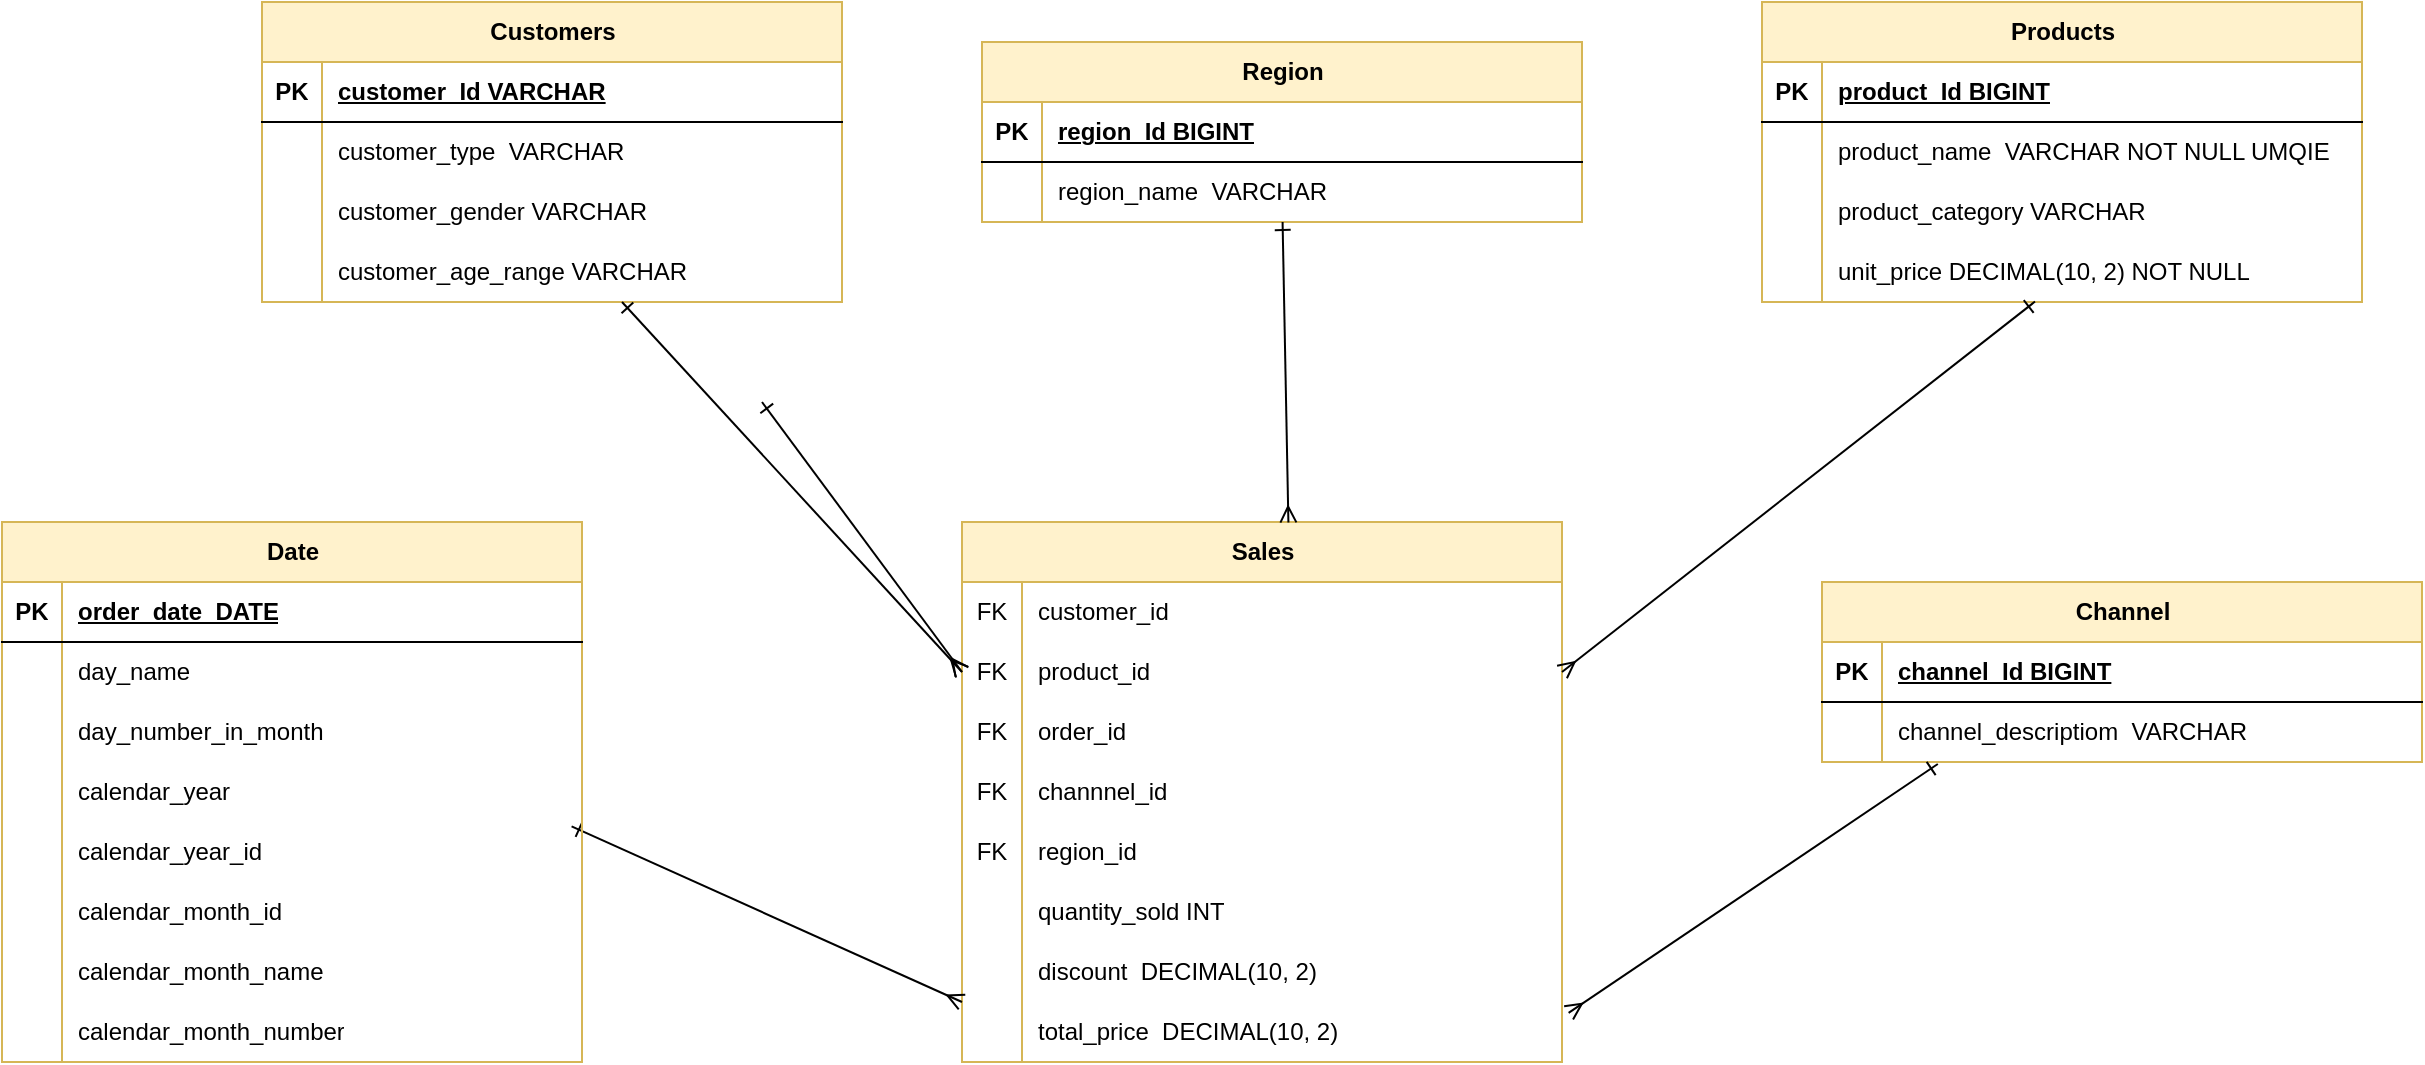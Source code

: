 <mxfile version="26.0.5">
  <diagram name="Page-1" id="jtWwxC6je7oOW2dL1e5N">
    <mxGraphModel dx="1562" dy="845" grid="1" gridSize="10" guides="1" tooltips="1" connect="1" arrows="1" fold="1" page="1" pageScale="1" pageWidth="3300" pageHeight="4681" math="0" shadow="0">
      <root>
        <mxCell id="0" />
        <mxCell id="1" parent="0" />
        <mxCell id="rc6oZTqQvMGZMKsZHJq4-1" value="Customers" style="shape=table;startSize=30;container=1;collapsible=1;childLayout=tableLayout;fixedRows=1;rowLines=0;fontStyle=1;align=center;resizeLast=1;html=1;fillColor=#fff2cc;strokeColor=#d6b656;" vertex="1" parent="1">
          <mxGeometry x="360" y="140" width="290" height="150" as="geometry" />
        </mxCell>
        <mxCell id="rc6oZTqQvMGZMKsZHJq4-2" value="" style="shape=tableRow;horizontal=0;startSize=0;swimlaneHead=0;swimlaneBody=0;fillColor=none;collapsible=0;dropTarget=0;points=[[0,0.5],[1,0.5]];portConstraint=eastwest;top=0;left=0;right=0;bottom=1;" vertex="1" parent="rc6oZTqQvMGZMKsZHJq4-1">
          <mxGeometry y="30" width="290" height="30" as="geometry" />
        </mxCell>
        <mxCell id="rc6oZTqQvMGZMKsZHJq4-3" value="PK" style="shape=partialRectangle;connectable=0;fillColor=none;top=0;left=0;bottom=0;right=0;fontStyle=1;overflow=hidden;whiteSpace=wrap;html=1;" vertex="1" parent="rc6oZTqQvMGZMKsZHJq4-2">
          <mxGeometry width="30" height="30" as="geometry">
            <mxRectangle width="30" height="30" as="alternateBounds" />
          </mxGeometry>
        </mxCell>
        <mxCell id="rc6oZTqQvMGZMKsZHJq4-4" value="customer_Id VARCHAR" style="shape=partialRectangle;connectable=0;fillColor=none;top=0;left=0;bottom=0;right=0;align=left;spacingLeft=6;fontStyle=5;overflow=hidden;whiteSpace=wrap;html=1;" vertex="1" parent="rc6oZTqQvMGZMKsZHJq4-2">
          <mxGeometry x="30" width="260" height="30" as="geometry">
            <mxRectangle width="260" height="30" as="alternateBounds" />
          </mxGeometry>
        </mxCell>
        <mxCell id="rc6oZTqQvMGZMKsZHJq4-5" value="" style="shape=tableRow;horizontal=0;startSize=0;swimlaneHead=0;swimlaneBody=0;fillColor=none;collapsible=0;dropTarget=0;points=[[0,0.5],[1,0.5]];portConstraint=eastwest;top=0;left=0;right=0;bottom=0;" vertex="1" parent="rc6oZTqQvMGZMKsZHJq4-1">
          <mxGeometry y="60" width="290" height="30" as="geometry" />
        </mxCell>
        <mxCell id="rc6oZTqQvMGZMKsZHJq4-6" value="" style="shape=partialRectangle;connectable=0;fillColor=none;top=0;left=0;bottom=0;right=0;editable=1;overflow=hidden;whiteSpace=wrap;html=1;" vertex="1" parent="rc6oZTqQvMGZMKsZHJq4-5">
          <mxGeometry width="30" height="30" as="geometry">
            <mxRectangle width="30" height="30" as="alternateBounds" />
          </mxGeometry>
        </mxCell>
        <mxCell id="rc6oZTqQvMGZMKsZHJq4-7" value="customer_type&amp;nbsp; VARCHAR" style="shape=partialRectangle;connectable=0;fillColor=none;top=0;left=0;bottom=0;right=0;align=left;spacingLeft=6;overflow=hidden;whiteSpace=wrap;html=1;" vertex="1" parent="rc6oZTqQvMGZMKsZHJq4-5">
          <mxGeometry x="30" width="260" height="30" as="geometry">
            <mxRectangle width="260" height="30" as="alternateBounds" />
          </mxGeometry>
        </mxCell>
        <mxCell id="rc6oZTqQvMGZMKsZHJq4-8" value="" style="shape=tableRow;horizontal=0;startSize=0;swimlaneHead=0;swimlaneBody=0;fillColor=none;collapsible=0;dropTarget=0;points=[[0,0.5],[1,0.5]];portConstraint=eastwest;top=0;left=0;right=0;bottom=0;" vertex="1" parent="rc6oZTqQvMGZMKsZHJq4-1">
          <mxGeometry y="90" width="290" height="30" as="geometry" />
        </mxCell>
        <mxCell id="rc6oZTqQvMGZMKsZHJq4-9" value="" style="shape=partialRectangle;connectable=0;fillColor=none;top=0;left=0;bottom=0;right=0;editable=1;overflow=hidden;whiteSpace=wrap;html=1;" vertex="1" parent="rc6oZTqQvMGZMKsZHJq4-8">
          <mxGeometry width="30" height="30" as="geometry">
            <mxRectangle width="30" height="30" as="alternateBounds" />
          </mxGeometry>
        </mxCell>
        <mxCell id="rc6oZTqQvMGZMKsZHJq4-10" value="customer_gender VARCHAR&amp;nbsp;" style="shape=partialRectangle;connectable=0;fillColor=none;top=0;left=0;bottom=0;right=0;align=left;spacingLeft=6;overflow=hidden;whiteSpace=wrap;html=1;" vertex="1" parent="rc6oZTqQvMGZMKsZHJq4-8">
          <mxGeometry x="30" width="260" height="30" as="geometry">
            <mxRectangle width="260" height="30" as="alternateBounds" />
          </mxGeometry>
        </mxCell>
        <mxCell id="rc6oZTqQvMGZMKsZHJq4-11" value="" style="shape=tableRow;horizontal=0;startSize=0;swimlaneHead=0;swimlaneBody=0;fillColor=none;collapsible=0;dropTarget=0;points=[[0,0.5],[1,0.5]];portConstraint=eastwest;top=0;left=0;right=0;bottom=0;" vertex="1" parent="rc6oZTqQvMGZMKsZHJq4-1">
          <mxGeometry y="120" width="290" height="30" as="geometry" />
        </mxCell>
        <mxCell id="rc6oZTqQvMGZMKsZHJq4-12" value="" style="shape=partialRectangle;connectable=0;fillColor=none;top=0;left=0;bottom=0;right=0;editable=1;overflow=hidden;whiteSpace=wrap;html=1;" vertex="1" parent="rc6oZTqQvMGZMKsZHJq4-11">
          <mxGeometry width="30" height="30" as="geometry">
            <mxRectangle width="30" height="30" as="alternateBounds" />
          </mxGeometry>
        </mxCell>
        <mxCell id="rc6oZTqQvMGZMKsZHJq4-13" value="customer_age_range VARCHAR" style="shape=partialRectangle;connectable=0;fillColor=none;top=0;left=0;bottom=0;right=0;align=left;spacingLeft=6;overflow=hidden;whiteSpace=wrap;html=1;" vertex="1" parent="rc6oZTqQvMGZMKsZHJq4-11">
          <mxGeometry x="30" width="260" height="30" as="geometry">
            <mxRectangle width="260" height="30" as="alternateBounds" />
          </mxGeometry>
        </mxCell>
        <mxCell id="rc6oZTqQvMGZMKsZHJq4-14" value="Products" style="shape=table;startSize=30;container=1;collapsible=1;childLayout=tableLayout;fixedRows=1;rowLines=0;fontStyle=1;align=center;resizeLast=1;html=1;fillColor=#fff2cc;strokeColor=#d6b656;" vertex="1" parent="1">
          <mxGeometry x="1110" y="140" width="300" height="150" as="geometry" />
        </mxCell>
        <mxCell id="rc6oZTqQvMGZMKsZHJq4-15" value="" style="shape=tableRow;horizontal=0;startSize=0;swimlaneHead=0;swimlaneBody=0;fillColor=none;collapsible=0;dropTarget=0;points=[[0,0.5],[1,0.5]];portConstraint=eastwest;top=0;left=0;right=0;bottom=1;" vertex="1" parent="rc6oZTqQvMGZMKsZHJq4-14">
          <mxGeometry y="30" width="300" height="30" as="geometry" />
        </mxCell>
        <mxCell id="rc6oZTqQvMGZMKsZHJq4-16" value="PK" style="shape=partialRectangle;connectable=0;fillColor=none;top=0;left=0;bottom=0;right=0;fontStyle=1;overflow=hidden;whiteSpace=wrap;html=1;" vertex="1" parent="rc6oZTqQvMGZMKsZHJq4-15">
          <mxGeometry width="30" height="30" as="geometry">
            <mxRectangle width="30" height="30" as="alternateBounds" />
          </mxGeometry>
        </mxCell>
        <mxCell id="rc6oZTqQvMGZMKsZHJq4-17" value="product_Id BIGINT" style="shape=partialRectangle;connectable=0;fillColor=none;top=0;left=0;bottom=0;right=0;align=left;spacingLeft=6;fontStyle=5;overflow=hidden;whiteSpace=wrap;html=1;" vertex="1" parent="rc6oZTqQvMGZMKsZHJq4-15">
          <mxGeometry x="30" width="270" height="30" as="geometry">
            <mxRectangle width="270" height="30" as="alternateBounds" />
          </mxGeometry>
        </mxCell>
        <mxCell id="rc6oZTqQvMGZMKsZHJq4-18" value="" style="shape=tableRow;horizontal=0;startSize=0;swimlaneHead=0;swimlaneBody=0;fillColor=none;collapsible=0;dropTarget=0;points=[[0,0.5],[1,0.5]];portConstraint=eastwest;top=0;left=0;right=0;bottom=0;" vertex="1" parent="rc6oZTqQvMGZMKsZHJq4-14">
          <mxGeometry y="60" width="300" height="30" as="geometry" />
        </mxCell>
        <mxCell id="rc6oZTqQvMGZMKsZHJq4-19" value="" style="shape=partialRectangle;connectable=0;fillColor=none;top=0;left=0;bottom=0;right=0;editable=1;overflow=hidden;whiteSpace=wrap;html=1;" vertex="1" parent="rc6oZTqQvMGZMKsZHJq4-18">
          <mxGeometry width="30" height="30" as="geometry">
            <mxRectangle width="30" height="30" as="alternateBounds" />
          </mxGeometry>
        </mxCell>
        <mxCell id="rc6oZTqQvMGZMKsZHJq4-20" value="product_name&amp;nbsp; VARCHAR NOT NULL UMQIE" style="shape=partialRectangle;connectable=0;fillColor=none;top=0;left=0;bottom=0;right=0;align=left;spacingLeft=6;overflow=hidden;whiteSpace=wrap;html=1;" vertex="1" parent="rc6oZTqQvMGZMKsZHJq4-18">
          <mxGeometry x="30" width="270" height="30" as="geometry">
            <mxRectangle width="270" height="30" as="alternateBounds" />
          </mxGeometry>
        </mxCell>
        <mxCell id="rc6oZTqQvMGZMKsZHJq4-21" value="" style="shape=tableRow;horizontal=0;startSize=0;swimlaneHead=0;swimlaneBody=0;fillColor=none;collapsible=0;dropTarget=0;points=[[0,0.5],[1,0.5]];portConstraint=eastwest;top=0;left=0;right=0;bottom=0;" vertex="1" parent="rc6oZTqQvMGZMKsZHJq4-14">
          <mxGeometry y="90" width="300" height="30" as="geometry" />
        </mxCell>
        <mxCell id="rc6oZTqQvMGZMKsZHJq4-22" value="" style="shape=partialRectangle;connectable=0;fillColor=none;top=0;left=0;bottom=0;right=0;editable=1;overflow=hidden;whiteSpace=wrap;html=1;" vertex="1" parent="rc6oZTqQvMGZMKsZHJq4-21">
          <mxGeometry width="30" height="30" as="geometry">
            <mxRectangle width="30" height="30" as="alternateBounds" />
          </mxGeometry>
        </mxCell>
        <mxCell id="rc6oZTqQvMGZMKsZHJq4-23" value="product_category VARCHAR&amp;nbsp;" style="shape=partialRectangle;connectable=0;fillColor=none;top=0;left=0;bottom=0;right=0;align=left;spacingLeft=6;overflow=hidden;whiteSpace=wrap;html=1;" vertex="1" parent="rc6oZTqQvMGZMKsZHJq4-21">
          <mxGeometry x="30" width="270" height="30" as="geometry">
            <mxRectangle width="270" height="30" as="alternateBounds" />
          </mxGeometry>
        </mxCell>
        <mxCell id="rc6oZTqQvMGZMKsZHJq4-24" value="" style="shape=tableRow;horizontal=0;startSize=0;swimlaneHead=0;swimlaneBody=0;fillColor=none;collapsible=0;dropTarget=0;points=[[0,0.5],[1,0.5]];portConstraint=eastwest;top=0;left=0;right=0;bottom=0;" vertex="1" parent="rc6oZTqQvMGZMKsZHJq4-14">
          <mxGeometry y="120" width="300" height="30" as="geometry" />
        </mxCell>
        <mxCell id="rc6oZTqQvMGZMKsZHJq4-25" value="" style="shape=partialRectangle;connectable=0;fillColor=none;top=0;left=0;bottom=0;right=0;editable=1;overflow=hidden;whiteSpace=wrap;html=1;" vertex="1" parent="rc6oZTqQvMGZMKsZHJq4-24">
          <mxGeometry width="30" height="30" as="geometry">
            <mxRectangle width="30" height="30" as="alternateBounds" />
          </mxGeometry>
        </mxCell>
        <mxCell id="rc6oZTqQvMGZMKsZHJq4-26" value="unit_price &lt;span class=&quot;hljs-type&quot;&gt;DECIMAL&lt;/span&gt;(&lt;span class=&quot;hljs-number&quot;&gt;10&lt;/span&gt;, &lt;span class=&quot;hljs-number&quot;&gt;2&lt;/span&gt;) NOT NULL&amp;nbsp;" style="shape=partialRectangle;connectable=0;fillColor=none;top=0;left=0;bottom=0;right=0;align=left;spacingLeft=6;overflow=hidden;whiteSpace=wrap;html=1;" vertex="1" parent="rc6oZTqQvMGZMKsZHJq4-24">
          <mxGeometry x="30" width="270" height="30" as="geometry">
            <mxRectangle width="270" height="30" as="alternateBounds" />
          </mxGeometry>
        </mxCell>
        <mxCell id="rc6oZTqQvMGZMKsZHJq4-40" value="Sales" style="shape=table;startSize=30;container=1;collapsible=1;childLayout=tableLayout;fixedRows=1;rowLines=0;fontStyle=1;align=center;resizeLast=1;html=1;fillColor=#fff2cc;strokeColor=#d6b656;" vertex="1" parent="1">
          <mxGeometry x="710" y="400" width="300" height="270" as="geometry" />
        </mxCell>
        <mxCell id="rc6oZTqQvMGZMKsZHJq4-44" value="" style="shape=tableRow;horizontal=0;startSize=0;swimlaneHead=0;swimlaneBody=0;fillColor=none;collapsible=0;dropTarget=0;points=[[0,0.5],[1,0.5]];portConstraint=eastwest;top=0;left=0;right=0;bottom=0;" vertex="1" parent="rc6oZTqQvMGZMKsZHJq4-40">
          <mxGeometry y="30" width="300" height="30" as="geometry" />
        </mxCell>
        <mxCell id="rc6oZTqQvMGZMKsZHJq4-45" value="FK" style="shape=partialRectangle;connectable=0;fillColor=none;top=0;left=0;bottom=0;right=0;editable=1;overflow=hidden;whiteSpace=wrap;html=1;" vertex="1" parent="rc6oZTqQvMGZMKsZHJq4-44">
          <mxGeometry width="30" height="30" as="geometry">
            <mxRectangle width="30" height="30" as="alternateBounds" />
          </mxGeometry>
        </mxCell>
        <mxCell id="rc6oZTqQvMGZMKsZHJq4-46" value="customer_id" style="shape=partialRectangle;connectable=0;fillColor=none;top=0;left=0;bottom=0;right=0;align=left;spacingLeft=6;overflow=hidden;whiteSpace=wrap;html=1;" vertex="1" parent="rc6oZTqQvMGZMKsZHJq4-44">
          <mxGeometry x="30" width="270" height="30" as="geometry">
            <mxRectangle width="270" height="30" as="alternateBounds" />
          </mxGeometry>
        </mxCell>
        <mxCell id="rc6oZTqQvMGZMKsZHJq4-47" value="" style="shape=tableRow;horizontal=0;startSize=0;swimlaneHead=0;swimlaneBody=0;fillColor=none;collapsible=0;dropTarget=0;points=[[0,0.5],[1,0.5]];portConstraint=eastwest;top=0;left=0;right=0;bottom=0;" vertex="1" parent="rc6oZTqQvMGZMKsZHJq4-40">
          <mxGeometry y="60" width="300" height="30" as="geometry" />
        </mxCell>
        <mxCell id="rc6oZTqQvMGZMKsZHJq4-48" value="FK" style="shape=partialRectangle;connectable=0;fillColor=none;top=0;left=0;bottom=0;right=0;editable=1;overflow=hidden;whiteSpace=wrap;html=1;" vertex="1" parent="rc6oZTqQvMGZMKsZHJq4-47">
          <mxGeometry width="30" height="30" as="geometry">
            <mxRectangle width="30" height="30" as="alternateBounds" />
          </mxGeometry>
        </mxCell>
        <mxCell id="rc6oZTqQvMGZMKsZHJq4-49" value="product_id&amp;nbsp;" style="shape=partialRectangle;connectable=0;fillColor=none;top=0;left=0;bottom=0;right=0;align=left;spacingLeft=6;overflow=hidden;whiteSpace=wrap;html=1;" vertex="1" parent="rc6oZTqQvMGZMKsZHJq4-47">
          <mxGeometry x="30" width="270" height="30" as="geometry">
            <mxRectangle width="270" height="30" as="alternateBounds" />
          </mxGeometry>
        </mxCell>
        <mxCell id="rc6oZTqQvMGZMKsZHJq4-50" value="" style="shape=tableRow;horizontal=0;startSize=0;swimlaneHead=0;swimlaneBody=0;fillColor=none;collapsible=0;dropTarget=0;points=[[0,0.5],[1,0.5]];portConstraint=eastwest;top=0;left=0;right=0;bottom=0;" vertex="1" parent="rc6oZTqQvMGZMKsZHJq4-40">
          <mxGeometry y="90" width="300" height="30" as="geometry" />
        </mxCell>
        <mxCell id="rc6oZTqQvMGZMKsZHJq4-51" value="FK" style="shape=partialRectangle;connectable=0;fillColor=none;top=0;left=0;bottom=0;right=0;editable=1;overflow=hidden;whiteSpace=wrap;html=1;" vertex="1" parent="rc6oZTqQvMGZMKsZHJq4-50">
          <mxGeometry width="30" height="30" as="geometry">
            <mxRectangle width="30" height="30" as="alternateBounds" />
          </mxGeometry>
        </mxCell>
        <mxCell id="rc6oZTqQvMGZMKsZHJq4-52" value="order_id" style="shape=partialRectangle;connectable=0;fillColor=none;top=0;left=0;bottom=0;right=0;align=left;spacingLeft=6;overflow=hidden;whiteSpace=wrap;html=1;" vertex="1" parent="rc6oZTqQvMGZMKsZHJq4-50">
          <mxGeometry x="30" width="270" height="30" as="geometry">
            <mxRectangle width="270" height="30" as="alternateBounds" />
          </mxGeometry>
        </mxCell>
        <mxCell id="rc6oZTqQvMGZMKsZHJq4-81" style="shape=tableRow;horizontal=0;startSize=0;swimlaneHead=0;swimlaneBody=0;fillColor=none;collapsible=0;dropTarget=0;points=[[0,0.5],[1,0.5]];portConstraint=eastwest;top=0;left=0;right=0;bottom=0;" vertex="1" parent="rc6oZTqQvMGZMKsZHJq4-40">
          <mxGeometry y="120" width="300" height="30" as="geometry" />
        </mxCell>
        <mxCell id="rc6oZTqQvMGZMKsZHJq4-82" value="FK" style="shape=partialRectangle;connectable=0;fillColor=none;top=0;left=0;bottom=0;right=0;editable=1;overflow=hidden;whiteSpace=wrap;html=1;" vertex="1" parent="rc6oZTqQvMGZMKsZHJq4-81">
          <mxGeometry width="30" height="30" as="geometry">
            <mxRectangle width="30" height="30" as="alternateBounds" />
          </mxGeometry>
        </mxCell>
        <mxCell id="rc6oZTqQvMGZMKsZHJq4-83" value="channnel_id&amp;nbsp;" style="shape=partialRectangle;connectable=0;fillColor=none;top=0;left=0;bottom=0;right=0;align=left;spacingLeft=6;overflow=hidden;whiteSpace=wrap;html=1;" vertex="1" parent="rc6oZTqQvMGZMKsZHJq4-81">
          <mxGeometry x="30" width="270" height="30" as="geometry">
            <mxRectangle width="270" height="30" as="alternateBounds" />
          </mxGeometry>
        </mxCell>
        <mxCell id="rc6oZTqQvMGZMKsZHJq4-155" style="shape=tableRow;horizontal=0;startSize=0;swimlaneHead=0;swimlaneBody=0;fillColor=none;collapsible=0;dropTarget=0;points=[[0,0.5],[1,0.5]];portConstraint=eastwest;top=0;left=0;right=0;bottom=0;" vertex="1" parent="rc6oZTqQvMGZMKsZHJq4-40">
          <mxGeometry y="150" width="300" height="30" as="geometry" />
        </mxCell>
        <mxCell id="rc6oZTqQvMGZMKsZHJq4-156" value="FK" style="shape=partialRectangle;connectable=0;fillColor=none;top=0;left=0;bottom=0;right=0;editable=1;overflow=hidden;whiteSpace=wrap;html=1;" vertex="1" parent="rc6oZTqQvMGZMKsZHJq4-155">
          <mxGeometry width="30" height="30" as="geometry">
            <mxRectangle width="30" height="30" as="alternateBounds" />
          </mxGeometry>
        </mxCell>
        <mxCell id="rc6oZTqQvMGZMKsZHJq4-157" value="region_id" style="shape=partialRectangle;connectable=0;fillColor=none;top=0;left=0;bottom=0;right=0;align=left;spacingLeft=6;overflow=hidden;whiteSpace=wrap;html=1;" vertex="1" parent="rc6oZTqQvMGZMKsZHJq4-155">
          <mxGeometry x="30" width="270" height="30" as="geometry">
            <mxRectangle width="270" height="30" as="alternateBounds" />
          </mxGeometry>
        </mxCell>
        <mxCell id="rc6oZTqQvMGZMKsZHJq4-97" style="shape=tableRow;horizontal=0;startSize=0;swimlaneHead=0;swimlaneBody=0;fillColor=none;collapsible=0;dropTarget=0;points=[[0,0.5],[1,0.5]];portConstraint=eastwest;top=0;left=0;right=0;bottom=0;" vertex="1" parent="rc6oZTqQvMGZMKsZHJq4-40">
          <mxGeometry y="180" width="300" height="30" as="geometry" />
        </mxCell>
        <mxCell id="rc6oZTqQvMGZMKsZHJq4-98" style="shape=partialRectangle;connectable=0;fillColor=none;top=0;left=0;bottom=0;right=0;editable=1;overflow=hidden;whiteSpace=wrap;html=1;" vertex="1" parent="rc6oZTqQvMGZMKsZHJq4-97">
          <mxGeometry width="30" height="30" as="geometry">
            <mxRectangle width="30" height="30" as="alternateBounds" />
          </mxGeometry>
        </mxCell>
        <mxCell id="rc6oZTqQvMGZMKsZHJq4-99" value="quantity_sold INT" style="shape=partialRectangle;connectable=0;fillColor=none;top=0;left=0;bottom=0;right=0;align=left;spacingLeft=6;overflow=hidden;whiteSpace=wrap;html=1;" vertex="1" parent="rc6oZTqQvMGZMKsZHJq4-97">
          <mxGeometry x="30" width="270" height="30" as="geometry">
            <mxRectangle width="270" height="30" as="alternateBounds" />
          </mxGeometry>
        </mxCell>
        <mxCell id="rc6oZTqQvMGZMKsZHJq4-56" style="shape=tableRow;horizontal=0;startSize=0;swimlaneHead=0;swimlaneBody=0;fillColor=none;collapsible=0;dropTarget=0;points=[[0,0.5],[1,0.5]];portConstraint=eastwest;top=0;left=0;right=0;bottom=0;" vertex="1" parent="rc6oZTqQvMGZMKsZHJq4-40">
          <mxGeometry y="210" width="300" height="30" as="geometry" />
        </mxCell>
        <mxCell id="rc6oZTqQvMGZMKsZHJq4-57" style="shape=partialRectangle;connectable=0;fillColor=none;top=0;left=0;bottom=0;right=0;editable=1;overflow=hidden;whiteSpace=wrap;html=1;" vertex="1" parent="rc6oZTqQvMGZMKsZHJq4-56">
          <mxGeometry width="30" height="30" as="geometry">
            <mxRectangle width="30" height="30" as="alternateBounds" />
          </mxGeometry>
        </mxCell>
        <mxCell id="rc6oZTqQvMGZMKsZHJq4-58" value="discount&amp;nbsp;&amp;nbsp;&lt;span class=&quot;hljs-type&quot;&gt;DECIMAL&lt;/span&gt;(&lt;span class=&quot;hljs-number&quot;&gt;10&lt;/span&gt;,&amp;nbsp;&lt;span class=&quot;hljs-number&quot;&gt;2&lt;/span&gt;)" style="shape=partialRectangle;connectable=0;fillColor=none;top=0;left=0;bottom=0;right=0;align=left;spacingLeft=6;overflow=hidden;whiteSpace=wrap;html=1;" vertex="1" parent="rc6oZTqQvMGZMKsZHJq4-56">
          <mxGeometry x="30" width="270" height="30" as="geometry">
            <mxRectangle width="270" height="30" as="alternateBounds" />
          </mxGeometry>
        </mxCell>
        <mxCell id="rc6oZTqQvMGZMKsZHJq4-59" style="shape=tableRow;horizontal=0;startSize=0;swimlaneHead=0;swimlaneBody=0;fillColor=none;collapsible=0;dropTarget=0;points=[[0,0.5],[1,0.5]];portConstraint=eastwest;top=0;left=0;right=0;bottom=0;" vertex="1" parent="rc6oZTqQvMGZMKsZHJq4-40">
          <mxGeometry y="240" width="300" height="30" as="geometry" />
        </mxCell>
        <mxCell id="rc6oZTqQvMGZMKsZHJq4-60" style="shape=partialRectangle;connectable=0;fillColor=none;top=0;left=0;bottom=0;right=0;editable=1;overflow=hidden;whiteSpace=wrap;html=1;" vertex="1" parent="rc6oZTqQvMGZMKsZHJq4-59">
          <mxGeometry width="30" height="30" as="geometry">
            <mxRectangle width="30" height="30" as="alternateBounds" />
          </mxGeometry>
        </mxCell>
        <mxCell id="rc6oZTqQvMGZMKsZHJq4-61" value="total_price&amp;nbsp;&amp;nbsp;&lt;span class=&quot;hljs-type&quot;&gt;DECIMAL&lt;/span&gt;(&lt;span class=&quot;hljs-number&quot;&gt;10&lt;/span&gt;,&amp;nbsp;&lt;span class=&quot;hljs-number&quot;&gt;2&lt;/span&gt;)" style="shape=partialRectangle;connectable=0;fillColor=none;top=0;left=0;bottom=0;right=0;align=left;spacingLeft=6;overflow=hidden;whiteSpace=wrap;html=1;" vertex="1" parent="rc6oZTqQvMGZMKsZHJq4-59">
          <mxGeometry x="30" width="270" height="30" as="geometry">
            <mxRectangle width="270" height="30" as="alternateBounds" />
          </mxGeometry>
        </mxCell>
        <mxCell id="rc6oZTqQvMGZMKsZHJq4-62" value="Channel" style="shape=table;startSize=30;container=1;collapsible=1;childLayout=tableLayout;fixedRows=1;rowLines=0;fontStyle=1;align=center;resizeLast=1;html=1;fillColor=#fff2cc;strokeColor=#d6b656;" vertex="1" parent="1">
          <mxGeometry x="1140" y="430" width="300" height="90" as="geometry" />
        </mxCell>
        <mxCell id="rc6oZTqQvMGZMKsZHJq4-63" value="" style="shape=tableRow;horizontal=0;startSize=0;swimlaneHead=0;swimlaneBody=0;fillColor=none;collapsible=0;dropTarget=0;points=[[0,0.5],[1,0.5]];portConstraint=eastwest;top=0;left=0;right=0;bottom=1;" vertex="1" parent="rc6oZTqQvMGZMKsZHJq4-62">
          <mxGeometry y="30" width="300" height="30" as="geometry" />
        </mxCell>
        <mxCell id="rc6oZTqQvMGZMKsZHJq4-64" value="PK" style="shape=partialRectangle;connectable=0;fillColor=none;top=0;left=0;bottom=0;right=0;fontStyle=1;overflow=hidden;whiteSpace=wrap;html=1;" vertex="1" parent="rc6oZTqQvMGZMKsZHJq4-63">
          <mxGeometry width="30" height="30" as="geometry">
            <mxRectangle width="30" height="30" as="alternateBounds" />
          </mxGeometry>
        </mxCell>
        <mxCell id="rc6oZTqQvMGZMKsZHJq4-65" value="channel_Id BIGINT" style="shape=partialRectangle;connectable=0;fillColor=none;top=0;left=0;bottom=0;right=0;align=left;spacingLeft=6;fontStyle=5;overflow=hidden;whiteSpace=wrap;html=1;" vertex="1" parent="rc6oZTqQvMGZMKsZHJq4-63">
          <mxGeometry x="30" width="270" height="30" as="geometry">
            <mxRectangle width="270" height="30" as="alternateBounds" />
          </mxGeometry>
        </mxCell>
        <mxCell id="rc6oZTqQvMGZMKsZHJq4-66" value="" style="shape=tableRow;horizontal=0;startSize=0;swimlaneHead=0;swimlaneBody=0;fillColor=none;collapsible=0;dropTarget=0;points=[[0,0.5],[1,0.5]];portConstraint=eastwest;top=0;left=0;right=0;bottom=0;" vertex="1" parent="rc6oZTqQvMGZMKsZHJq4-62">
          <mxGeometry y="60" width="300" height="30" as="geometry" />
        </mxCell>
        <mxCell id="rc6oZTqQvMGZMKsZHJq4-67" value="" style="shape=partialRectangle;connectable=0;fillColor=none;top=0;left=0;bottom=0;right=0;editable=1;overflow=hidden;whiteSpace=wrap;html=1;" vertex="1" parent="rc6oZTqQvMGZMKsZHJq4-66">
          <mxGeometry width="30" height="30" as="geometry">
            <mxRectangle width="30" height="30" as="alternateBounds" />
          </mxGeometry>
        </mxCell>
        <mxCell id="rc6oZTqQvMGZMKsZHJq4-68" value="channel_descriptiom&amp;nbsp; VARCHAR" style="shape=partialRectangle;connectable=0;fillColor=none;top=0;left=0;bottom=0;right=0;align=left;spacingLeft=6;overflow=hidden;whiteSpace=wrap;html=1;" vertex="1" parent="rc6oZTqQvMGZMKsZHJq4-66">
          <mxGeometry x="30" width="270" height="30" as="geometry">
            <mxRectangle width="270" height="30" as="alternateBounds" />
          </mxGeometry>
        </mxCell>
        <mxCell id="rc6oZTqQvMGZMKsZHJq4-101" value="" style="endArrow=ERone;startArrow=ERmany;html=1;rounded=0;exitX=0;exitY=0.5;exitDx=0;exitDy=0;endFill=0;startFill=0;entryX=0.52;entryY=1.1;entryDx=0;entryDy=0;entryPerimeter=0;" edge="1" parent="1" source="rc6oZTqQvMGZMKsZHJq4-47" target="rc6oZTqQvMGZMKsZHJq4-137">
          <mxGeometry width="50" height="50" relative="1" as="geometry">
            <mxPoint x="770" y="560" as="sourcePoint" />
            <mxPoint x="610" y="340" as="targetPoint" />
            <Array as="points" />
          </mxGeometry>
        </mxCell>
        <mxCell id="rc6oZTqQvMGZMKsZHJq4-102" value="" style="endArrow=ERone;startArrow=ERmany;html=1;rounded=0;exitX=1;exitY=0.5;exitDx=0;exitDy=0;endFill=0;startFill=0;entryX=0.455;entryY=0.993;entryDx=0;entryDy=0;entryPerimeter=0;" edge="1" parent="1" source="rc6oZTqQvMGZMKsZHJq4-47" target="rc6oZTqQvMGZMKsZHJq4-24">
          <mxGeometry width="50" height="50" relative="1" as="geometry">
            <mxPoint x="1001" y="321" as="sourcePoint" />
            <mxPoint x="840" y="200" as="targetPoint" />
            <Array as="points" />
          </mxGeometry>
        </mxCell>
        <mxCell id="rc6oZTqQvMGZMKsZHJq4-103" value="" style="endArrow=ERone;startArrow=ERmany;html=1;rounded=0;exitX=1.011;exitY=0.18;exitDx=0;exitDy=0;endFill=0;startFill=0;entryX=0.193;entryY=1.033;entryDx=0;entryDy=0;entryPerimeter=0;exitPerimeter=0;" edge="1" parent="1" source="rc6oZTqQvMGZMKsZHJq4-59" target="rc6oZTqQvMGZMKsZHJq4-66">
          <mxGeometry width="50" height="50" relative="1" as="geometry">
            <mxPoint x="1010" y="605" as="sourcePoint" />
            <mxPoint x="1197" y="480" as="targetPoint" />
            <Array as="points" />
          </mxGeometry>
        </mxCell>
        <mxCell id="rc6oZTqQvMGZMKsZHJq4-104" value="" style="endArrow=ERone;startArrow=ERmany;html=1;rounded=0;exitX=0;exitY=0;exitDx=0;exitDy=0;endFill=0;startFill=0;exitPerimeter=0;entryX=0.716;entryY=1.073;entryDx=0;entryDy=0;entryPerimeter=0;" edge="1" parent="1" source="rc6oZTqQvMGZMKsZHJq4-59">
          <mxGeometry width="50" height="50" relative="1" as="geometry">
            <mxPoint x="484" y="692" as="sourcePoint" />
            <mxPoint x="514.8" y="552.19" as="targetPoint" />
            <Array as="points" />
          </mxGeometry>
        </mxCell>
        <mxCell id="rc6oZTqQvMGZMKsZHJq4-105" value="Date" style="shape=table;startSize=30;container=1;collapsible=1;childLayout=tableLayout;fixedRows=1;rowLines=0;fontStyle=1;align=center;resizeLast=1;html=1;fillColor=#fff2cc;strokeColor=#d6b656;" vertex="1" parent="1">
          <mxGeometry x="230" y="400" width="290" height="270" as="geometry" />
        </mxCell>
        <mxCell id="rc6oZTqQvMGZMKsZHJq4-106" value="" style="shape=tableRow;horizontal=0;startSize=0;swimlaneHead=0;swimlaneBody=0;fillColor=none;collapsible=0;dropTarget=0;points=[[0,0.5],[1,0.5]];portConstraint=eastwest;top=0;left=0;right=0;bottom=1;" vertex="1" parent="rc6oZTqQvMGZMKsZHJq4-105">
          <mxGeometry y="30" width="290" height="30" as="geometry" />
        </mxCell>
        <mxCell id="rc6oZTqQvMGZMKsZHJq4-107" value="PK" style="shape=partialRectangle;connectable=0;fillColor=none;top=0;left=0;bottom=0;right=0;fontStyle=1;overflow=hidden;whiteSpace=wrap;html=1;" vertex="1" parent="rc6oZTqQvMGZMKsZHJq4-106">
          <mxGeometry width="30" height="30" as="geometry">
            <mxRectangle width="30" height="30" as="alternateBounds" />
          </mxGeometry>
        </mxCell>
        <mxCell id="rc6oZTqQvMGZMKsZHJq4-108" value="order_date&amp;nbsp; DATE" style="shape=partialRectangle;connectable=0;fillColor=none;top=0;left=0;bottom=0;right=0;align=left;spacingLeft=6;fontStyle=5;overflow=hidden;whiteSpace=wrap;html=1;" vertex="1" parent="rc6oZTqQvMGZMKsZHJq4-106">
          <mxGeometry x="30" width="260" height="30" as="geometry">
            <mxRectangle width="260" height="30" as="alternateBounds" />
          </mxGeometry>
        </mxCell>
        <mxCell id="rc6oZTqQvMGZMKsZHJq4-109" value="" style="shape=tableRow;horizontal=0;startSize=0;swimlaneHead=0;swimlaneBody=0;fillColor=none;collapsible=0;dropTarget=0;points=[[0,0.5],[1,0.5]];portConstraint=eastwest;top=0;left=0;right=0;bottom=0;" vertex="1" parent="rc6oZTqQvMGZMKsZHJq4-105">
          <mxGeometry y="60" width="290" height="30" as="geometry" />
        </mxCell>
        <mxCell id="rc6oZTqQvMGZMKsZHJq4-110" value="" style="shape=partialRectangle;connectable=0;fillColor=none;top=0;left=0;bottom=0;right=0;editable=1;overflow=hidden;whiteSpace=wrap;html=1;" vertex="1" parent="rc6oZTqQvMGZMKsZHJq4-109">
          <mxGeometry width="30" height="30" as="geometry">
            <mxRectangle width="30" height="30" as="alternateBounds" />
          </mxGeometry>
        </mxCell>
        <mxCell id="rc6oZTqQvMGZMKsZHJq4-111" value="day_name" style="shape=partialRectangle;connectable=0;fillColor=none;top=0;left=0;bottom=0;right=0;align=left;spacingLeft=6;overflow=hidden;whiteSpace=wrap;html=1;" vertex="1" parent="rc6oZTqQvMGZMKsZHJq4-109">
          <mxGeometry x="30" width="260" height="30" as="geometry">
            <mxRectangle width="260" height="30" as="alternateBounds" />
          </mxGeometry>
        </mxCell>
        <mxCell id="rc6oZTqQvMGZMKsZHJq4-112" value="" style="shape=tableRow;horizontal=0;startSize=0;swimlaneHead=0;swimlaneBody=0;fillColor=none;collapsible=0;dropTarget=0;points=[[0,0.5],[1,0.5]];portConstraint=eastwest;top=0;left=0;right=0;bottom=0;" vertex="1" parent="rc6oZTqQvMGZMKsZHJq4-105">
          <mxGeometry y="90" width="290" height="30" as="geometry" />
        </mxCell>
        <mxCell id="rc6oZTqQvMGZMKsZHJq4-113" value="" style="shape=partialRectangle;connectable=0;fillColor=none;top=0;left=0;bottom=0;right=0;editable=1;overflow=hidden;whiteSpace=wrap;html=1;" vertex="1" parent="rc6oZTqQvMGZMKsZHJq4-112">
          <mxGeometry width="30" height="30" as="geometry">
            <mxRectangle width="30" height="30" as="alternateBounds" />
          </mxGeometry>
        </mxCell>
        <mxCell id="rc6oZTqQvMGZMKsZHJq4-114" value="day_number_in_month" style="shape=partialRectangle;connectable=0;fillColor=none;top=0;left=0;bottom=0;right=0;align=left;spacingLeft=6;overflow=hidden;whiteSpace=wrap;html=1;" vertex="1" parent="rc6oZTqQvMGZMKsZHJq4-112">
          <mxGeometry x="30" width="260" height="30" as="geometry">
            <mxRectangle width="260" height="30" as="alternateBounds" />
          </mxGeometry>
        </mxCell>
        <mxCell id="rc6oZTqQvMGZMKsZHJq4-115" value="" style="shape=tableRow;horizontal=0;startSize=0;swimlaneHead=0;swimlaneBody=0;fillColor=none;collapsible=0;dropTarget=0;points=[[0,0.5],[1,0.5]];portConstraint=eastwest;top=0;left=0;right=0;bottom=0;" vertex="1" parent="rc6oZTqQvMGZMKsZHJq4-105">
          <mxGeometry y="120" width="290" height="30" as="geometry" />
        </mxCell>
        <mxCell id="rc6oZTqQvMGZMKsZHJq4-116" value="" style="shape=partialRectangle;connectable=0;fillColor=none;top=0;left=0;bottom=0;right=0;editable=1;overflow=hidden;whiteSpace=wrap;html=1;" vertex="1" parent="rc6oZTqQvMGZMKsZHJq4-115">
          <mxGeometry width="30" height="30" as="geometry">
            <mxRectangle width="30" height="30" as="alternateBounds" />
          </mxGeometry>
        </mxCell>
        <mxCell id="rc6oZTqQvMGZMKsZHJq4-117" value="calendar_year" style="shape=partialRectangle;connectable=0;fillColor=none;top=0;left=0;bottom=0;right=0;align=left;spacingLeft=6;overflow=hidden;whiteSpace=wrap;html=1;" vertex="1" parent="rc6oZTqQvMGZMKsZHJq4-115">
          <mxGeometry x="30" width="260" height="30" as="geometry">
            <mxRectangle width="260" height="30" as="alternateBounds" />
          </mxGeometry>
        </mxCell>
        <mxCell id="rc6oZTqQvMGZMKsZHJq4-127" style="shape=tableRow;horizontal=0;startSize=0;swimlaneHead=0;swimlaneBody=0;fillColor=none;collapsible=0;dropTarget=0;points=[[0,0.5],[1,0.5]];portConstraint=eastwest;top=0;left=0;right=0;bottom=0;" vertex="1" parent="rc6oZTqQvMGZMKsZHJq4-105">
          <mxGeometry y="150" width="290" height="30" as="geometry" />
        </mxCell>
        <mxCell id="rc6oZTqQvMGZMKsZHJq4-128" style="shape=partialRectangle;connectable=0;fillColor=none;top=0;left=0;bottom=0;right=0;editable=1;overflow=hidden;whiteSpace=wrap;html=1;" vertex="1" parent="rc6oZTqQvMGZMKsZHJq4-127">
          <mxGeometry width="30" height="30" as="geometry">
            <mxRectangle width="30" height="30" as="alternateBounds" />
          </mxGeometry>
        </mxCell>
        <mxCell id="rc6oZTqQvMGZMKsZHJq4-129" value="calendar_year_id" style="shape=partialRectangle;connectable=0;fillColor=none;top=0;left=0;bottom=0;right=0;align=left;spacingLeft=6;overflow=hidden;whiteSpace=wrap;html=1;" vertex="1" parent="rc6oZTqQvMGZMKsZHJq4-127">
          <mxGeometry x="30" width="260" height="30" as="geometry">
            <mxRectangle width="260" height="30" as="alternateBounds" />
          </mxGeometry>
        </mxCell>
        <mxCell id="rc6oZTqQvMGZMKsZHJq4-118" style="shape=tableRow;horizontal=0;startSize=0;swimlaneHead=0;swimlaneBody=0;fillColor=none;collapsible=0;dropTarget=0;points=[[0,0.5],[1,0.5]];portConstraint=eastwest;top=0;left=0;right=0;bottom=0;" vertex="1" parent="rc6oZTqQvMGZMKsZHJq4-105">
          <mxGeometry y="180" width="290" height="30" as="geometry" />
        </mxCell>
        <mxCell id="rc6oZTqQvMGZMKsZHJq4-119" style="shape=partialRectangle;connectable=0;fillColor=none;top=0;left=0;bottom=0;right=0;editable=1;overflow=hidden;whiteSpace=wrap;html=1;" vertex="1" parent="rc6oZTqQvMGZMKsZHJq4-118">
          <mxGeometry width="30" height="30" as="geometry">
            <mxRectangle width="30" height="30" as="alternateBounds" />
          </mxGeometry>
        </mxCell>
        <mxCell id="rc6oZTqQvMGZMKsZHJq4-120" value="calendar_month_id" style="shape=partialRectangle;connectable=0;fillColor=none;top=0;left=0;bottom=0;right=0;align=left;spacingLeft=6;overflow=hidden;whiteSpace=wrap;html=1;" vertex="1" parent="rc6oZTqQvMGZMKsZHJq4-118">
          <mxGeometry x="30" width="260" height="30" as="geometry">
            <mxRectangle width="260" height="30" as="alternateBounds" />
          </mxGeometry>
        </mxCell>
        <mxCell id="rc6oZTqQvMGZMKsZHJq4-121" style="shape=tableRow;horizontal=0;startSize=0;swimlaneHead=0;swimlaneBody=0;fillColor=none;collapsible=0;dropTarget=0;points=[[0,0.5],[1,0.5]];portConstraint=eastwest;top=0;left=0;right=0;bottom=0;" vertex="1" parent="rc6oZTqQvMGZMKsZHJq4-105">
          <mxGeometry y="210" width="290" height="30" as="geometry" />
        </mxCell>
        <mxCell id="rc6oZTqQvMGZMKsZHJq4-122" style="shape=partialRectangle;connectable=0;fillColor=none;top=0;left=0;bottom=0;right=0;editable=1;overflow=hidden;whiteSpace=wrap;html=1;" vertex="1" parent="rc6oZTqQvMGZMKsZHJq4-121">
          <mxGeometry width="30" height="30" as="geometry">
            <mxRectangle width="30" height="30" as="alternateBounds" />
          </mxGeometry>
        </mxCell>
        <mxCell id="rc6oZTqQvMGZMKsZHJq4-123" value="calendar_month_name" style="shape=partialRectangle;connectable=0;fillColor=none;top=0;left=0;bottom=0;right=0;align=left;spacingLeft=6;overflow=hidden;whiteSpace=wrap;html=1;" vertex="1" parent="rc6oZTqQvMGZMKsZHJq4-121">
          <mxGeometry x="30" width="260" height="30" as="geometry">
            <mxRectangle width="260" height="30" as="alternateBounds" />
          </mxGeometry>
        </mxCell>
        <mxCell id="rc6oZTqQvMGZMKsZHJq4-124" style="shape=tableRow;horizontal=0;startSize=0;swimlaneHead=0;swimlaneBody=0;fillColor=none;collapsible=0;dropTarget=0;points=[[0,0.5],[1,0.5]];portConstraint=eastwest;top=0;left=0;right=0;bottom=0;" vertex="1" parent="rc6oZTqQvMGZMKsZHJq4-105">
          <mxGeometry y="240" width="290" height="30" as="geometry" />
        </mxCell>
        <mxCell id="rc6oZTqQvMGZMKsZHJq4-125" style="shape=partialRectangle;connectable=0;fillColor=none;top=0;left=0;bottom=0;right=0;editable=1;overflow=hidden;whiteSpace=wrap;html=1;" vertex="1" parent="rc6oZTqQvMGZMKsZHJq4-124">
          <mxGeometry width="30" height="30" as="geometry">
            <mxRectangle width="30" height="30" as="alternateBounds" />
          </mxGeometry>
        </mxCell>
        <mxCell id="rc6oZTqQvMGZMKsZHJq4-126" value="calendar_month_number" style="shape=partialRectangle;connectable=0;fillColor=none;top=0;left=0;bottom=0;right=0;align=left;spacingLeft=6;overflow=hidden;whiteSpace=wrap;html=1;" vertex="1" parent="rc6oZTqQvMGZMKsZHJq4-124">
          <mxGeometry x="30" width="260" height="30" as="geometry">
            <mxRectangle width="260" height="30" as="alternateBounds" />
          </mxGeometry>
        </mxCell>
        <mxCell id="rc6oZTqQvMGZMKsZHJq4-140" value="Region" style="shape=table;startSize=30;container=1;collapsible=1;childLayout=tableLayout;fixedRows=1;rowLines=0;fontStyle=1;align=center;resizeLast=1;html=1;fillColor=#fff2cc;strokeColor=#d6b656;" vertex="1" parent="1">
          <mxGeometry x="720" y="160" width="300" height="90" as="geometry" />
        </mxCell>
        <mxCell id="rc6oZTqQvMGZMKsZHJq4-141" value="" style="shape=tableRow;horizontal=0;startSize=0;swimlaneHead=0;swimlaneBody=0;fillColor=none;collapsible=0;dropTarget=0;points=[[0,0.5],[1,0.5]];portConstraint=eastwest;top=0;left=0;right=0;bottom=1;" vertex="1" parent="rc6oZTqQvMGZMKsZHJq4-140">
          <mxGeometry y="30" width="300" height="30" as="geometry" />
        </mxCell>
        <mxCell id="rc6oZTqQvMGZMKsZHJq4-142" value="PK" style="shape=partialRectangle;connectable=0;fillColor=none;top=0;left=0;bottom=0;right=0;fontStyle=1;overflow=hidden;whiteSpace=wrap;html=1;" vertex="1" parent="rc6oZTqQvMGZMKsZHJq4-141">
          <mxGeometry width="30" height="30" as="geometry">
            <mxRectangle width="30" height="30" as="alternateBounds" />
          </mxGeometry>
        </mxCell>
        <mxCell id="rc6oZTqQvMGZMKsZHJq4-143" value="region_Id BIGINT" style="shape=partialRectangle;connectable=0;fillColor=none;top=0;left=0;bottom=0;right=0;align=left;spacingLeft=6;fontStyle=5;overflow=hidden;whiteSpace=wrap;html=1;" vertex="1" parent="rc6oZTqQvMGZMKsZHJq4-141">
          <mxGeometry x="30" width="270" height="30" as="geometry">
            <mxRectangle width="270" height="30" as="alternateBounds" />
          </mxGeometry>
        </mxCell>
        <mxCell id="rc6oZTqQvMGZMKsZHJq4-144" value="" style="shape=tableRow;horizontal=0;startSize=0;swimlaneHead=0;swimlaneBody=0;fillColor=none;collapsible=0;dropTarget=0;points=[[0,0.5],[1,0.5]];portConstraint=eastwest;top=0;left=0;right=0;bottom=0;" vertex="1" parent="rc6oZTqQvMGZMKsZHJq4-140">
          <mxGeometry y="60" width="300" height="30" as="geometry" />
        </mxCell>
        <mxCell id="rc6oZTqQvMGZMKsZHJq4-145" value="" style="shape=partialRectangle;connectable=0;fillColor=none;top=0;left=0;bottom=0;right=0;editable=1;overflow=hidden;whiteSpace=wrap;html=1;" vertex="1" parent="rc6oZTqQvMGZMKsZHJq4-144">
          <mxGeometry width="30" height="30" as="geometry">
            <mxRectangle width="30" height="30" as="alternateBounds" />
          </mxGeometry>
        </mxCell>
        <mxCell id="rc6oZTqQvMGZMKsZHJq4-146" value="region_name&amp;nbsp; VARCHAR" style="shape=partialRectangle;connectable=0;fillColor=none;top=0;left=0;bottom=0;right=0;align=left;spacingLeft=6;overflow=hidden;whiteSpace=wrap;html=1;" vertex="1" parent="rc6oZTqQvMGZMKsZHJq4-144">
          <mxGeometry x="30" width="270" height="30" as="geometry">
            <mxRectangle width="270" height="30" as="alternateBounds" />
          </mxGeometry>
        </mxCell>
        <mxCell id="rc6oZTqQvMGZMKsZHJq4-154" value="" style="endArrow=ERone;startArrow=ERmany;html=1;rounded=0;exitX=0.544;exitY=0.001;exitDx=0;exitDy=0;endFill=0;startFill=0;exitPerimeter=0;" edge="1" parent="1" source="rc6oZTqQvMGZMKsZHJq4-40" target="rc6oZTqQvMGZMKsZHJq4-144">
          <mxGeometry width="50" height="50" relative="1" as="geometry">
            <mxPoint x="999" y="412" as="sourcePoint" />
            <mxPoint x="800" y="260" as="targetPoint" />
            <Array as="points" />
          </mxGeometry>
        </mxCell>
        <mxCell id="rc6oZTqQvMGZMKsZHJq4-158" value="" style="endArrow=ERone;startArrow=ERmany;html=1;rounded=0;endFill=0;startFill=0;exitX=0;exitY=0.5;exitDx=0;exitDy=0;" edge="1" parent="1" source="rc6oZTqQvMGZMKsZHJq4-47">
          <mxGeometry width="50" height="50" relative="1" as="geometry">
            <mxPoint x="700" y="450" as="sourcePoint" />
            <mxPoint x="540" y="290" as="targetPoint" />
            <Array as="points" />
          </mxGeometry>
        </mxCell>
      </root>
    </mxGraphModel>
  </diagram>
</mxfile>
